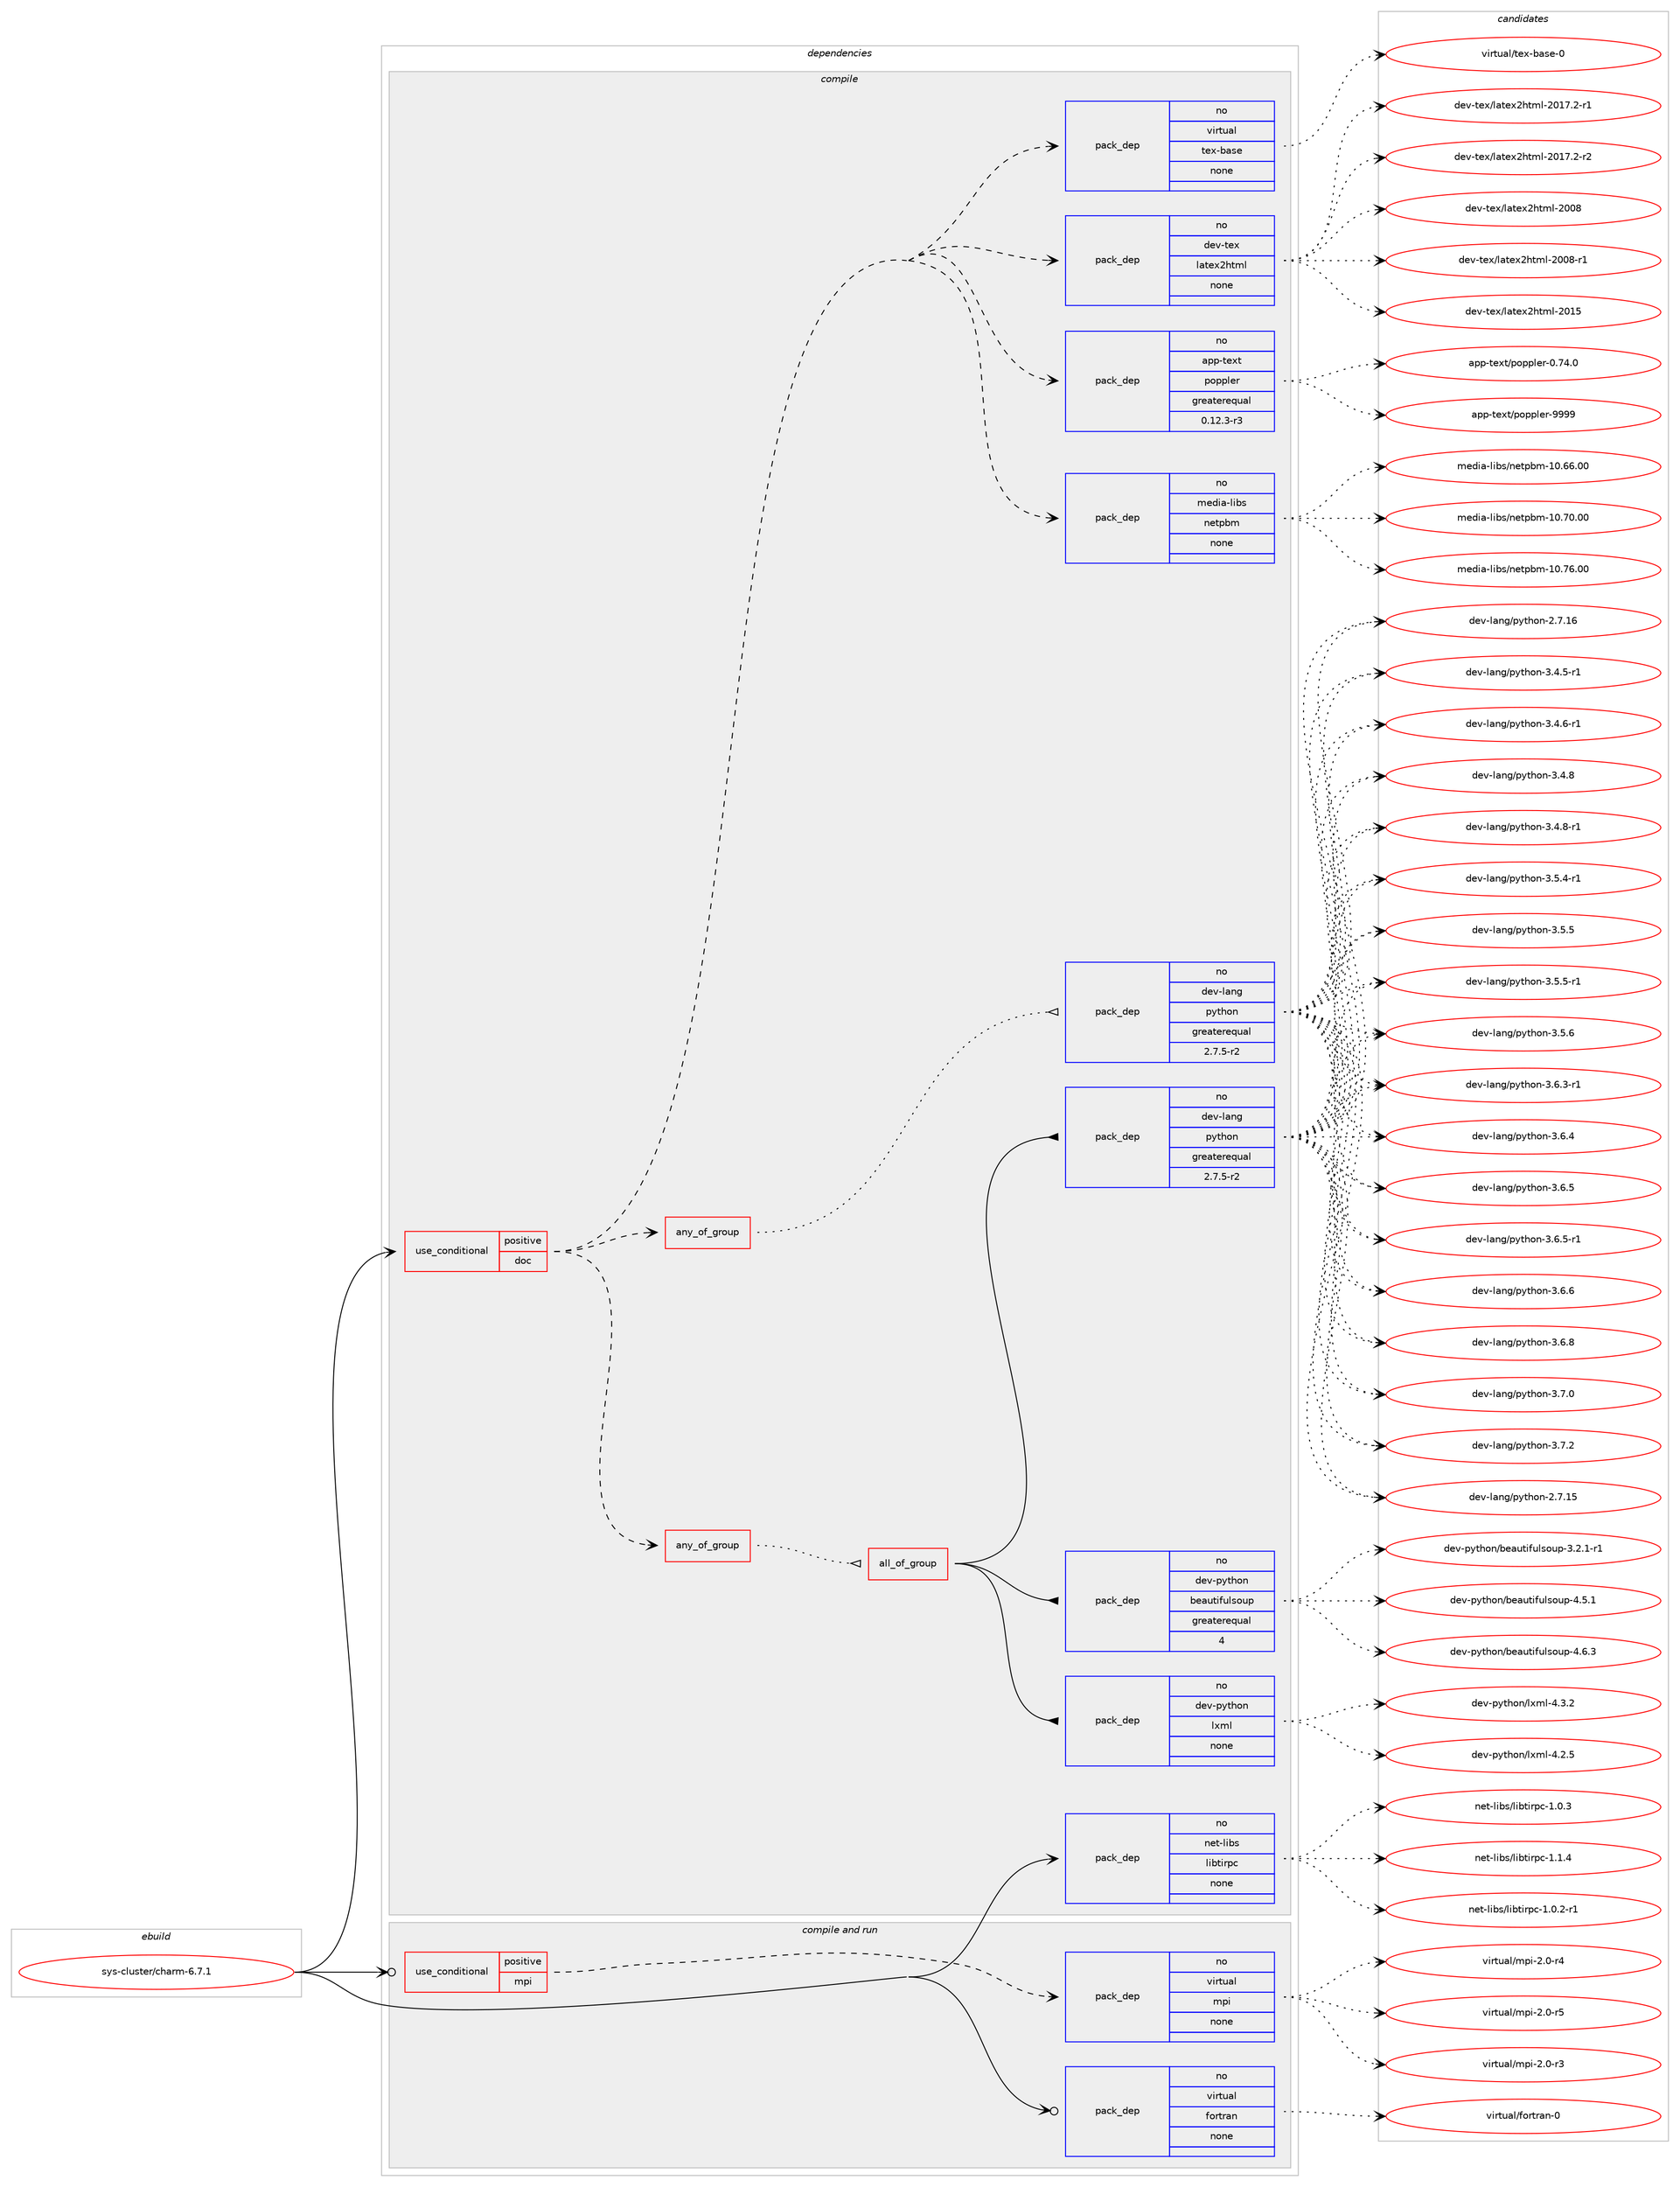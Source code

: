digraph prolog {

# *************
# Graph options
# *************

newrank=true;
concentrate=true;
compound=true;
graph [rankdir=LR,fontname=Helvetica,fontsize=10,ranksep=1.5];#, ranksep=2.5, nodesep=0.2];
edge  [arrowhead=vee];
node  [fontname=Helvetica,fontsize=10];

# **********
# The ebuild
# **********

subgraph cluster_leftcol {
color=gray;
rank=same;
label=<<i>ebuild</i>>;
id [label="sys-cluster/charm-6.7.1", color=red, width=4, href="../sys-cluster/charm-6.7.1.svg"];
}

# ****************
# The dependencies
# ****************

subgraph cluster_midcol {
color=gray;
label=<<i>dependencies</i>>;
subgraph cluster_compile {
fillcolor="#eeeeee";
style=filled;
label=<<i>compile</i>>;
subgraph cond458494 {
dependency1720830 [label=<<TABLE BORDER="0" CELLBORDER="1" CELLSPACING="0" CELLPADDING="4"><TR><TD ROWSPAN="3" CELLPADDING="10">use_conditional</TD></TR><TR><TD>positive</TD></TR><TR><TD>doc</TD></TR></TABLE>>, shape=none, color=red];
subgraph pack1234134 {
dependency1720831 [label=<<TABLE BORDER="0" CELLBORDER="1" CELLSPACING="0" CELLPADDING="4" WIDTH="220"><TR><TD ROWSPAN="6" CELLPADDING="30">pack_dep</TD></TR><TR><TD WIDTH="110">no</TD></TR><TR><TD>app-text</TD></TR><TR><TD>poppler</TD></TR><TR><TD>greaterequal</TD></TR><TR><TD>0.12.3-r3</TD></TR></TABLE>>, shape=none, color=blue];
}
dependency1720830:e -> dependency1720831:w [weight=20,style="dashed",arrowhead="vee"];
subgraph pack1234135 {
dependency1720832 [label=<<TABLE BORDER="0" CELLBORDER="1" CELLSPACING="0" CELLPADDING="4" WIDTH="220"><TR><TD ROWSPAN="6" CELLPADDING="30">pack_dep</TD></TR><TR><TD WIDTH="110">no</TD></TR><TR><TD>dev-tex</TD></TR><TR><TD>latex2html</TD></TR><TR><TD>none</TD></TR><TR><TD></TD></TR></TABLE>>, shape=none, color=blue];
}
dependency1720830:e -> dependency1720832:w [weight=20,style="dashed",arrowhead="vee"];
subgraph pack1234136 {
dependency1720833 [label=<<TABLE BORDER="0" CELLBORDER="1" CELLSPACING="0" CELLPADDING="4" WIDTH="220"><TR><TD ROWSPAN="6" CELLPADDING="30">pack_dep</TD></TR><TR><TD WIDTH="110">no</TD></TR><TR><TD>virtual</TD></TR><TR><TD>tex-base</TD></TR><TR><TD>none</TD></TR><TR><TD></TD></TR></TABLE>>, shape=none, color=blue];
}
dependency1720830:e -> dependency1720833:w [weight=20,style="dashed",arrowhead="vee"];
subgraph any27316 {
dependency1720834 [label=<<TABLE BORDER="0" CELLBORDER="1" CELLSPACING="0" CELLPADDING="4"><TR><TD CELLPADDING="10">any_of_group</TD></TR></TABLE>>, shape=none, color=red];subgraph all889 {
dependency1720835 [label=<<TABLE BORDER="0" CELLBORDER="1" CELLSPACING="0" CELLPADDING="4"><TR><TD CELLPADDING="10">all_of_group</TD></TR></TABLE>>, shape=none, color=red];subgraph pack1234137 {
dependency1720836 [label=<<TABLE BORDER="0" CELLBORDER="1" CELLSPACING="0" CELLPADDING="4" WIDTH="220"><TR><TD ROWSPAN="6" CELLPADDING="30">pack_dep</TD></TR><TR><TD WIDTH="110">no</TD></TR><TR><TD>dev-lang</TD></TR><TR><TD>python</TD></TR><TR><TD>greaterequal</TD></TR><TR><TD>2.7.5-r2</TD></TR></TABLE>>, shape=none, color=blue];
}
dependency1720835:e -> dependency1720836:w [weight=20,style="solid",arrowhead="inv"];
subgraph pack1234138 {
dependency1720837 [label=<<TABLE BORDER="0" CELLBORDER="1" CELLSPACING="0" CELLPADDING="4" WIDTH="220"><TR><TD ROWSPAN="6" CELLPADDING="30">pack_dep</TD></TR><TR><TD WIDTH="110">no</TD></TR><TR><TD>dev-python</TD></TR><TR><TD>beautifulsoup</TD></TR><TR><TD>greaterequal</TD></TR><TR><TD>4</TD></TR></TABLE>>, shape=none, color=blue];
}
dependency1720835:e -> dependency1720837:w [weight=20,style="solid",arrowhead="inv"];
subgraph pack1234139 {
dependency1720838 [label=<<TABLE BORDER="0" CELLBORDER="1" CELLSPACING="0" CELLPADDING="4" WIDTH="220"><TR><TD ROWSPAN="6" CELLPADDING="30">pack_dep</TD></TR><TR><TD WIDTH="110">no</TD></TR><TR><TD>dev-python</TD></TR><TR><TD>lxml</TD></TR><TR><TD>none</TD></TR><TR><TD></TD></TR></TABLE>>, shape=none, color=blue];
}
dependency1720835:e -> dependency1720838:w [weight=20,style="solid",arrowhead="inv"];
}
dependency1720834:e -> dependency1720835:w [weight=20,style="dotted",arrowhead="oinv"];
}
dependency1720830:e -> dependency1720834:w [weight=20,style="dashed",arrowhead="vee"];
subgraph pack1234140 {
dependency1720839 [label=<<TABLE BORDER="0" CELLBORDER="1" CELLSPACING="0" CELLPADDING="4" WIDTH="220"><TR><TD ROWSPAN="6" CELLPADDING="30">pack_dep</TD></TR><TR><TD WIDTH="110">no</TD></TR><TR><TD>media-libs</TD></TR><TR><TD>netpbm</TD></TR><TR><TD>none</TD></TR><TR><TD></TD></TR></TABLE>>, shape=none, color=blue];
}
dependency1720830:e -> dependency1720839:w [weight=20,style="dashed",arrowhead="vee"];
subgraph any27317 {
dependency1720840 [label=<<TABLE BORDER="0" CELLBORDER="1" CELLSPACING="0" CELLPADDING="4"><TR><TD CELLPADDING="10">any_of_group</TD></TR></TABLE>>, shape=none, color=red];subgraph pack1234141 {
dependency1720841 [label=<<TABLE BORDER="0" CELLBORDER="1" CELLSPACING="0" CELLPADDING="4" WIDTH="220"><TR><TD ROWSPAN="6" CELLPADDING="30">pack_dep</TD></TR><TR><TD WIDTH="110">no</TD></TR><TR><TD>dev-lang</TD></TR><TR><TD>python</TD></TR><TR><TD>greaterequal</TD></TR><TR><TD>2.7.5-r2</TD></TR></TABLE>>, shape=none, color=blue];
}
dependency1720840:e -> dependency1720841:w [weight=20,style="dotted",arrowhead="oinv"];
}
dependency1720830:e -> dependency1720840:w [weight=20,style="dashed",arrowhead="vee"];
}
id:e -> dependency1720830:w [weight=20,style="solid",arrowhead="vee"];
subgraph pack1234142 {
dependency1720842 [label=<<TABLE BORDER="0" CELLBORDER="1" CELLSPACING="0" CELLPADDING="4" WIDTH="220"><TR><TD ROWSPAN="6" CELLPADDING="30">pack_dep</TD></TR><TR><TD WIDTH="110">no</TD></TR><TR><TD>net-libs</TD></TR><TR><TD>libtirpc</TD></TR><TR><TD>none</TD></TR><TR><TD></TD></TR></TABLE>>, shape=none, color=blue];
}
id:e -> dependency1720842:w [weight=20,style="solid",arrowhead="vee"];
}
subgraph cluster_compileandrun {
fillcolor="#eeeeee";
style=filled;
label=<<i>compile and run</i>>;
subgraph cond458495 {
dependency1720843 [label=<<TABLE BORDER="0" CELLBORDER="1" CELLSPACING="0" CELLPADDING="4"><TR><TD ROWSPAN="3" CELLPADDING="10">use_conditional</TD></TR><TR><TD>positive</TD></TR><TR><TD>mpi</TD></TR></TABLE>>, shape=none, color=red];
subgraph pack1234143 {
dependency1720844 [label=<<TABLE BORDER="0" CELLBORDER="1" CELLSPACING="0" CELLPADDING="4" WIDTH="220"><TR><TD ROWSPAN="6" CELLPADDING="30">pack_dep</TD></TR><TR><TD WIDTH="110">no</TD></TR><TR><TD>virtual</TD></TR><TR><TD>mpi</TD></TR><TR><TD>none</TD></TR><TR><TD></TD></TR></TABLE>>, shape=none, color=blue];
}
dependency1720843:e -> dependency1720844:w [weight=20,style="dashed",arrowhead="vee"];
}
id:e -> dependency1720843:w [weight=20,style="solid",arrowhead="odotvee"];
subgraph pack1234144 {
dependency1720845 [label=<<TABLE BORDER="0" CELLBORDER="1" CELLSPACING="0" CELLPADDING="4" WIDTH="220"><TR><TD ROWSPAN="6" CELLPADDING="30">pack_dep</TD></TR><TR><TD WIDTH="110">no</TD></TR><TR><TD>virtual</TD></TR><TR><TD>fortran</TD></TR><TR><TD>none</TD></TR><TR><TD></TD></TR></TABLE>>, shape=none, color=blue];
}
id:e -> dependency1720845:w [weight=20,style="solid",arrowhead="odotvee"];
}
subgraph cluster_run {
fillcolor="#eeeeee";
style=filled;
label=<<i>run</i>>;
}
}

# **************
# The candidates
# **************

subgraph cluster_choices {
rank=same;
color=gray;
label=<<i>candidates</i>>;

subgraph choice1234134 {
color=black;
nodesep=1;
choice97112112451161011201164711211111211210810111445484655524648 [label="app-text/poppler-0.74.0", color=red, width=4,href="../app-text/poppler-0.74.0.svg"];
choice9711211245116101120116471121111121121081011144557575757 [label="app-text/poppler-9999", color=red, width=4,href="../app-text/poppler-9999.svg"];
dependency1720831:e -> choice97112112451161011201164711211111211210810111445484655524648:w [style=dotted,weight="100"];
dependency1720831:e -> choice9711211245116101120116471121111121121081011144557575757:w [style=dotted,weight="100"];
}
subgraph choice1234135 {
color=black;
nodesep=1;
choice100101118451161011204710897116101120501041161091084550484856 [label="dev-tex/latex2html-2008", color=red, width=4,href="../dev-tex/latex2html-2008.svg"];
choice1001011184511610112047108971161011205010411610910845504848564511449 [label="dev-tex/latex2html-2008-r1", color=red, width=4,href="../dev-tex/latex2html-2008-r1.svg"];
choice100101118451161011204710897116101120501041161091084550484953 [label="dev-tex/latex2html-2015", color=red, width=4,href="../dev-tex/latex2html-2015.svg"];
choice10010111845116101120471089711610112050104116109108455048495546504511449 [label="dev-tex/latex2html-2017.2-r1", color=red, width=4,href="../dev-tex/latex2html-2017.2-r1.svg"];
choice10010111845116101120471089711610112050104116109108455048495546504511450 [label="dev-tex/latex2html-2017.2-r2", color=red, width=4,href="../dev-tex/latex2html-2017.2-r2.svg"];
dependency1720832:e -> choice100101118451161011204710897116101120501041161091084550484856:w [style=dotted,weight="100"];
dependency1720832:e -> choice1001011184511610112047108971161011205010411610910845504848564511449:w [style=dotted,weight="100"];
dependency1720832:e -> choice100101118451161011204710897116101120501041161091084550484953:w [style=dotted,weight="100"];
dependency1720832:e -> choice10010111845116101120471089711610112050104116109108455048495546504511449:w [style=dotted,weight="100"];
dependency1720832:e -> choice10010111845116101120471089711610112050104116109108455048495546504511450:w [style=dotted,weight="100"];
}
subgraph choice1234136 {
color=black;
nodesep=1;
choice11810511411611797108471161011204598971151014548 [label="virtual/tex-base-0", color=red, width=4,href="../virtual/tex-base-0.svg"];
dependency1720833:e -> choice11810511411611797108471161011204598971151014548:w [style=dotted,weight="100"];
}
subgraph choice1234137 {
color=black;
nodesep=1;
choice10010111845108971101034711212111610411111045504655464953 [label="dev-lang/python-2.7.15", color=red, width=4,href="../dev-lang/python-2.7.15.svg"];
choice10010111845108971101034711212111610411111045504655464954 [label="dev-lang/python-2.7.16", color=red, width=4,href="../dev-lang/python-2.7.16.svg"];
choice1001011184510897110103471121211161041111104551465246534511449 [label="dev-lang/python-3.4.5-r1", color=red, width=4,href="../dev-lang/python-3.4.5-r1.svg"];
choice1001011184510897110103471121211161041111104551465246544511449 [label="dev-lang/python-3.4.6-r1", color=red, width=4,href="../dev-lang/python-3.4.6-r1.svg"];
choice100101118451089711010347112121116104111110455146524656 [label="dev-lang/python-3.4.8", color=red, width=4,href="../dev-lang/python-3.4.8.svg"];
choice1001011184510897110103471121211161041111104551465246564511449 [label="dev-lang/python-3.4.8-r1", color=red, width=4,href="../dev-lang/python-3.4.8-r1.svg"];
choice1001011184510897110103471121211161041111104551465346524511449 [label="dev-lang/python-3.5.4-r1", color=red, width=4,href="../dev-lang/python-3.5.4-r1.svg"];
choice100101118451089711010347112121116104111110455146534653 [label="dev-lang/python-3.5.5", color=red, width=4,href="../dev-lang/python-3.5.5.svg"];
choice1001011184510897110103471121211161041111104551465346534511449 [label="dev-lang/python-3.5.5-r1", color=red, width=4,href="../dev-lang/python-3.5.5-r1.svg"];
choice100101118451089711010347112121116104111110455146534654 [label="dev-lang/python-3.5.6", color=red, width=4,href="../dev-lang/python-3.5.6.svg"];
choice1001011184510897110103471121211161041111104551465446514511449 [label="dev-lang/python-3.6.3-r1", color=red, width=4,href="../dev-lang/python-3.6.3-r1.svg"];
choice100101118451089711010347112121116104111110455146544652 [label="dev-lang/python-3.6.4", color=red, width=4,href="../dev-lang/python-3.6.4.svg"];
choice100101118451089711010347112121116104111110455146544653 [label="dev-lang/python-3.6.5", color=red, width=4,href="../dev-lang/python-3.6.5.svg"];
choice1001011184510897110103471121211161041111104551465446534511449 [label="dev-lang/python-3.6.5-r1", color=red, width=4,href="../dev-lang/python-3.6.5-r1.svg"];
choice100101118451089711010347112121116104111110455146544654 [label="dev-lang/python-3.6.6", color=red, width=4,href="../dev-lang/python-3.6.6.svg"];
choice100101118451089711010347112121116104111110455146544656 [label="dev-lang/python-3.6.8", color=red, width=4,href="../dev-lang/python-3.6.8.svg"];
choice100101118451089711010347112121116104111110455146554648 [label="dev-lang/python-3.7.0", color=red, width=4,href="../dev-lang/python-3.7.0.svg"];
choice100101118451089711010347112121116104111110455146554650 [label="dev-lang/python-3.7.2", color=red, width=4,href="../dev-lang/python-3.7.2.svg"];
dependency1720836:e -> choice10010111845108971101034711212111610411111045504655464953:w [style=dotted,weight="100"];
dependency1720836:e -> choice10010111845108971101034711212111610411111045504655464954:w [style=dotted,weight="100"];
dependency1720836:e -> choice1001011184510897110103471121211161041111104551465246534511449:w [style=dotted,weight="100"];
dependency1720836:e -> choice1001011184510897110103471121211161041111104551465246544511449:w [style=dotted,weight="100"];
dependency1720836:e -> choice100101118451089711010347112121116104111110455146524656:w [style=dotted,weight="100"];
dependency1720836:e -> choice1001011184510897110103471121211161041111104551465246564511449:w [style=dotted,weight="100"];
dependency1720836:e -> choice1001011184510897110103471121211161041111104551465346524511449:w [style=dotted,weight="100"];
dependency1720836:e -> choice100101118451089711010347112121116104111110455146534653:w [style=dotted,weight="100"];
dependency1720836:e -> choice1001011184510897110103471121211161041111104551465346534511449:w [style=dotted,weight="100"];
dependency1720836:e -> choice100101118451089711010347112121116104111110455146534654:w [style=dotted,weight="100"];
dependency1720836:e -> choice1001011184510897110103471121211161041111104551465446514511449:w [style=dotted,weight="100"];
dependency1720836:e -> choice100101118451089711010347112121116104111110455146544652:w [style=dotted,weight="100"];
dependency1720836:e -> choice100101118451089711010347112121116104111110455146544653:w [style=dotted,weight="100"];
dependency1720836:e -> choice1001011184510897110103471121211161041111104551465446534511449:w [style=dotted,weight="100"];
dependency1720836:e -> choice100101118451089711010347112121116104111110455146544654:w [style=dotted,weight="100"];
dependency1720836:e -> choice100101118451089711010347112121116104111110455146544656:w [style=dotted,weight="100"];
dependency1720836:e -> choice100101118451089711010347112121116104111110455146554648:w [style=dotted,weight="100"];
dependency1720836:e -> choice100101118451089711010347112121116104111110455146554650:w [style=dotted,weight="100"];
}
subgraph choice1234138 {
color=black;
nodesep=1;
choice100101118451121211161041111104798101971171161051021171081151111171124551465046494511449 [label="dev-python/beautifulsoup-3.2.1-r1", color=red, width=4,href="../dev-python/beautifulsoup-3.2.1-r1.svg"];
choice10010111845112121116104111110479810197117116105102117108115111117112455246534649 [label="dev-python/beautifulsoup-4.5.1", color=red, width=4,href="../dev-python/beautifulsoup-4.5.1.svg"];
choice10010111845112121116104111110479810197117116105102117108115111117112455246544651 [label="dev-python/beautifulsoup-4.6.3", color=red, width=4,href="../dev-python/beautifulsoup-4.6.3.svg"];
dependency1720837:e -> choice100101118451121211161041111104798101971171161051021171081151111171124551465046494511449:w [style=dotted,weight="100"];
dependency1720837:e -> choice10010111845112121116104111110479810197117116105102117108115111117112455246534649:w [style=dotted,weight="100"];
dependency1720837:e -> choice10010111845112121116104111110479810197117116105102117108115111117112455246544651:w [style=dotted,weight="100"];
}
subgraph choice1234139 {
color=black;
nodesep=1;
choice1001011184511212111610411111047108120109108455246504653 [label="dev-python/lxml-4.2.5", color=red, width=4,href="../dev-python/lxml-4.2.5.svg"];
choice1001011184511212111610411111047108120109108455246514650 [label="dev-python/lxml-4.3.2", color=red, width=4,href="../dev-python/lxml-4.3.2.svg"];
dependency1720838:e -> choice1001011184511212111610411111047108120109108455246504653:w [style=dotted,weight="100"];
dependency1720838:e -> choice1001011184511212111610411111047108120109108455246514650:w [style=dotted,weight="100"];
}
subgraph choice1234140 {
color=black;
nodesep=1;
choice1091011001059745108105981154711010111611298109454948465454464848 [label="media-libs/netpbm-10.66.00", color=red, width=4,href="../media-libs/netpbm-10.66.00.svg"];
choice1091011001059745108105981154711010111611298109454948465548464848 [label="media-libs/netpbm-10.70.00", color=red, width=4,href="../media-libs/netpbm-10.70.00.svg"];
choice1091011001059745108105981154711010111611298109454948465554464848 [label="media-libs/netpbm-10.76.00", color=red, width=4,href="../media-libs/netpbm-10.76.00.svg"];
dependency1720839:e -> choice1091011001059745108105981154711010111611298109454948465454464848:w [style=dotted,weight="100"];
dependency1720839:e -> choice1091011001059745108105981154711010111611298109454948465548464848:w [style=dotted,weight="100"];
dependency1720839:e -> choice1091011001059745108105981154711010111611298109454948465554464848:w [style=dotted,weight="100"];
}
subgraph choice1234141 {
color=black;
nodesep=1;
choice10010111845108971101034711212111610411111045504655464953 [label="dev-lang/python-2.7.15", color=red, width=4,href="../dev-lang/python-2.7.15.svg"];
choice10010111845108971101034711212111610411111045504655464954 [label="dev-lang/python-2.7.16", color=red, width=4,href="../dev-lang/python-2.7.16.svg"];
choice1001011184510897110103471121211161041111104551465246534511449 [label="dev-lang/python-3.4.5-r1", color=red, width=4,href="../dev-lang/python-3.4.5-r1.svg"];
choice1001011184510897110103471121211161041111104551465246544511449 [label="dev-lang/python-3.4.6-r1", color=red, width=4,href="../dev-lang/python-3.4.6-r1.svg"];
choice100101118451089711010347112121116104111110455146524656 [label="dev-lang/python-3.4.8", color=red, width=4,href="../dev-lang/python-3.4.8.svg"];
choice1001011184510897110103471121211161041111104551465246564511449 [label="dev-lang/python-3.4.8-r1", color=red, width=4,href="../dev-lang/python-3.4.8-r1.svg"];
choice1001011184510897110103471121211161041111104551465346524511449 [label="dev-lang/python-3.5.4-r1", color=red, width=4,href="../dev-lang/python-3.5.4-r1.svg"];
choice100101118451089711010347112121116104111110455146534653 [label="dev-lang/python-3.5.5", color=red, width=4,href="../dev-lang/python-3.5.5.svg"];
choice1001011184510897110103471121211161041111104551465346534511449 [label="dev-lang/python-3.5.5-r1", color=red, width=4,href="../dev-lang/python-3.5.5-r1.svg"];
choice100101118451089711010347112121116104111110455146534654 [label="dev-lang/python-3.5.6", color=red, width=4,href="../dev-lang/python-3.5.6.svg"];
choice1001011184510897110103471121211161041111104551465446514511449 [label="dev-lang/python-3.6.3-r1", color=red, width=4,href="../dev-lang/python-3.6.3-r1.svg"];
choice100101118451089711010347112121116104111110455146544652 [label="dev-lang/python-3.6.4", color=red, width=4,href="../dev-lang/python-3.6.4.svg"];
choice100101118451089711010347112121116104111110455146544653 [label="dev-lang/python-3.6.5", color=red, width=4,href="../dev-lang/python-3.6.5.svg"];
choice1001011184510897110103471121211161041111104551465446534511449 [label="dev-lang/python-3.6.5-r1", color=red, width=4,href="../dev-lang/python-3.6.5-r1.svg"];
choice100101118451089711010347112121116104111110455146544654 [label="dev-lang/python-3.6.6", color=red, width=4,href="../dev-lang/python-3.6.6.svg"];
choice100101118451089711010347112121116104111110455146544656 [label="dev-lang/python-3.6.8", color=red, width=4,href="../dev-lang/python-3.6.8.svg"];
choice100101118451089711010347112121116104111110455146554648 [label="dev-lang/python-3.7.0", color=red, width=4,href="../dev-lang/python-3.7.0.svg"];
choice100101118451089711010347112121116104111110455146554650 [label="dev-lang/python-3.7.2", color=red, width=4,href="../dev-lang/python-3.7.2.svg"];
dependency1720841:e -> choice10010111845108971101034711212111610411111045504655464953:w [style=dotted,weight="100"];
dependency1720841:e -> choice10010111845108971101034711212111610411111045504655464954:w [style=dotted,weight="100"];
dependency1720841:e -> choice1001011184510897110103471121211161041111104551465246534511449:w [style=dotted,weight="100"];
dependency1720841:e -> choice1001011184510897110103471121211161041111104551465246544511449:w [style=dotted,weight="100"];
dependency1720841:e -> choice100101118451089711010347112121116104111110455146524656:w [style=dotted,weight="100"];
dependency1720841:e -> choice1001011184510897110103471121211161041111104551465246564511449:w [style=dotted,weight="100"];
dependency1720841:e -> choice1001011184510897110103471121211161041111104551465346524511449:w [style=dotted,weight="100"];
dependency1720841:e -> choice100101118451089711010347112121116104111110455146534653:w [style=dotted,weight="100"];
dependency1720841:e -> choice1001011184510897110103471121211161041111104551465346534511449:w [style=dotted,weight="100"];
dependency1720841:e -> choice100101118451089711010347112121116104111110455146534654:w [style=dotted,weight="100"];
dependency1720841:e -> choice1001011184510897110103471121211161041111104551465446514511449:w [style=dotted,weight="100"];
dependency1720841:e -> choice100101118451089711010347112121116104111110455146544652:w [style=dotted,weight="100"];
dependency1720841:e -> choice100101118451089711010347112121116104111110455146544653:w [style=dotted,weight="100"];
dependency1720841:e -> choice1001011184510897110103471121211161041111104551465446534511449:w [style=dotted,weight="100"];
dependency1720841:e -> choice100101118451089711010347112121116104111110455146544654:w [style=dotted,weight="100"];
dependency1720841:e -> choice100101118451089711010347112121116104111110455146544656:w [style=dotted,weight="100"];
dependency1720841:e -> choice100101118451089711010347112121116104111110455146554648:w [style=dotted,weight="100"];
dependency1720841:e -> choice100101118451089711010347112121116104111110455146554650:w [style=dotted,weight="100"];
}
subgraph choice1234142 {
color=black;
nodesep=1;
choice11010111645108105981154710810598116105114112994549464846504511449 [label="net-libs/libtirpc-1.0.2-r1", color=red, width=4,href="../net-libs/libtirpc-1.0.2-r1.svg"];
choice1101011164510810598115471081059811610511411299454946484651 [label="net-libs/libtirpc-1.0.3", color=red, width=4,href="../net-libs/libtirpc-1.0.3.svg"];
choice1101011164510810598115471081059811610511411299454946494652 [label="net-libs/libtirpc-1.1.4", color=red, width=4,href="../net-libs/libtirpc-1.1.4.svg"];
dependency1720842:e -> choice11010111645108105981154710810598116105114112994549464846504511449:w [style=dotted,weight="100"];
dependency1720842:e -> choice1101011164510810598115471081059811610511411299454946484651:w [style=dotted,weight="100"];
dependency1720842:e -> choice1101011164510810598115471081059811610511411299454946494652:w [style=dotted,weight="100"];
}
subgraph choice1234143 {
color=black;
nodesep=1;
choice1181051141161179710847109112105455046484511451 [label="virtual/mpi-2.0-r3", color=red, width=4,href="../virtual/mpi-2.0-r3.svg"];
choice1181051141161179710847109112105455046484511452 [label="virtual/mpi-2.0-r4", color=red, width=4,href="../virtual/mpi-2.0-r4.svg"];
choice1181051141161179710847109112105455046484511453 [label="virtual/mpi-2.0-r5", color=red, width=4,href="../virtual/mpi-2.0-r5.svg"];
dependency1720844:e -> choice1181051141161179710847109112105455046484511451:w [style=dotted,weight="100"];
dependency1720844:e -> choice1181051141161179710847109112105455046484511452:w [style=dotted,weight="100"];
dependency1720844:e -> choice1181051141161179710847109112105455046484511453:w [style=dotted,weight="100"];
}
subgraph choice1234144 {
color=black;
nodesep=1;
choice1181051141161179710847102111114116114971104548 [label="virtual/fortran-0", color=red, width=4,href="../virtual/fortran-0.svg"];
dependency1720845:e -> choice1181051141161179710847102111114116114971104548:w [style=dotted,weight="100"];
}
}

}
